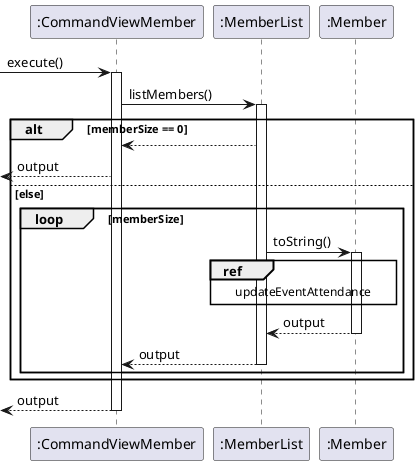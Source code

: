 @startuml
 -> ":CommandViewMember" : execute()

activate ":CommandViewMember"

":CommandViewMember"  -> ":MemberList":listMembers()
activate ":MemberList"
alt memberSize == 0
    ":MemberList" --> ":CommandViewMember"
    <-- ":CommandViewMember" : output
else else
    loop memberSize
        ":MemberList" -> ":Member" : toString()
        activate ":Member"
        ref over ":Member", ":MemberList"
            updateEventAttendance
        end ref
        return output
        deactivate ":Member"
        ":MemberList" --> ":CommandViewMember" : output
        deactivate ":MemberList"
    end
    deactivate ":MemberList"
end
<-- ":CommandViewMember" : output
deactivate ":CommandViewMember"

@enduml